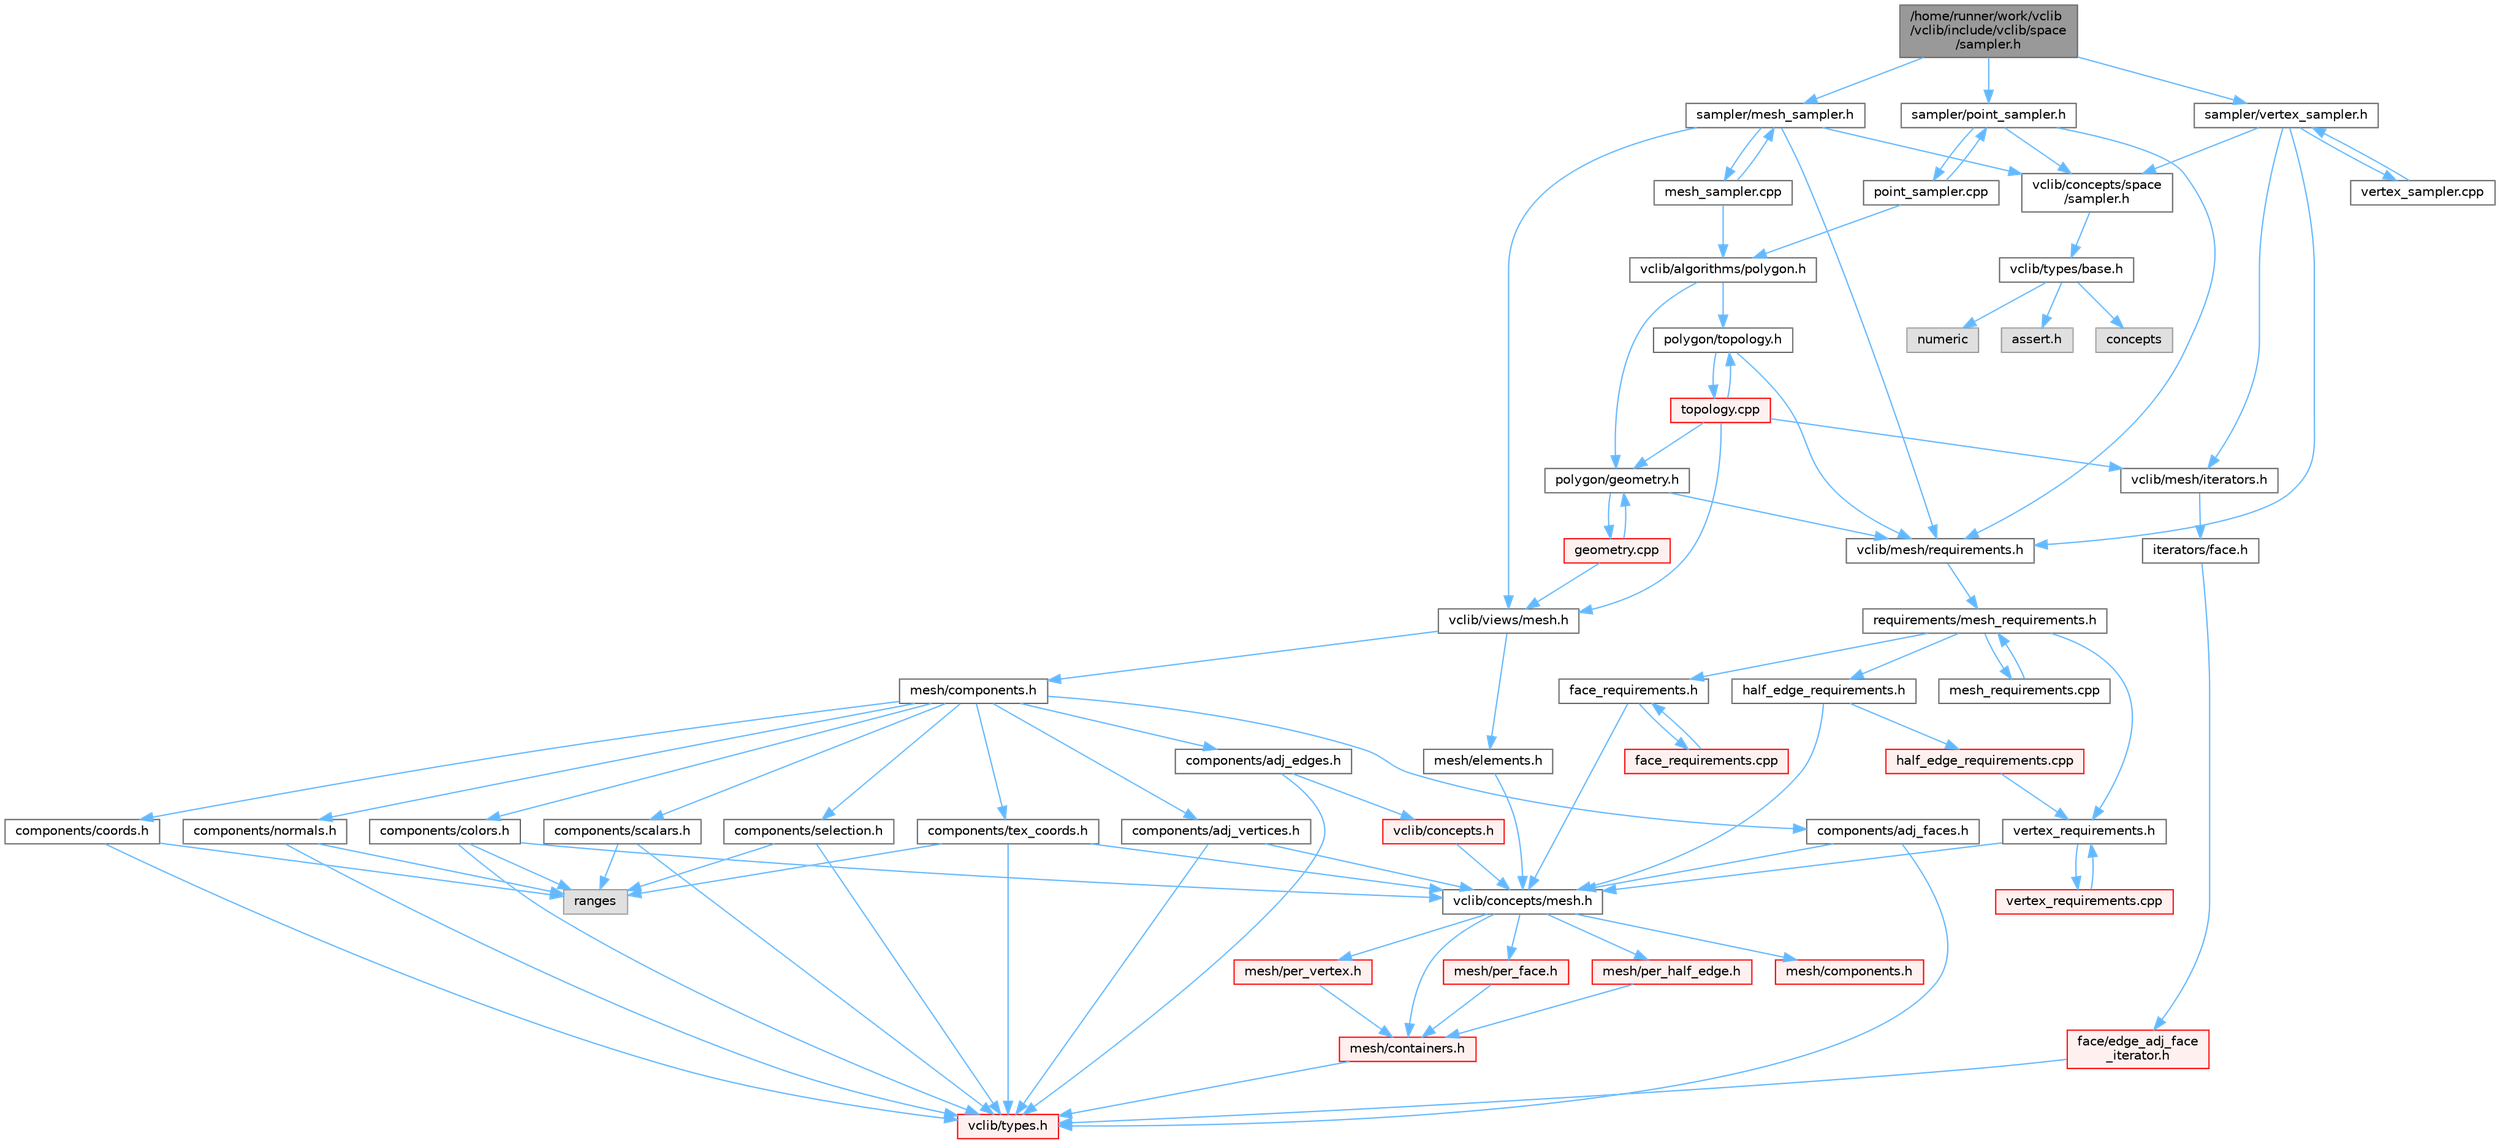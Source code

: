 digraph "/home/runner/work/vclib/vclib/include/vclib/space/sampler.h"
{
 // LATEX_PDF_SIZE
  bgcolor="transparent";
  edge [fontname=Helvetica,fontsize=10,labelfontname=Helvetica,labelfontsize=10];
  node [fontname=Helvetica,fontsize=10,shape=box,height=0.2,width=0.4];
  Node1 [label="/home/runner/work/vclib\l/vclib/include/vclib/space\l/sampler.h",height=0.2,width=0.4,color="gray40", fillcolor="grey60", style="filled", fontcolor="black",tooltip=" "];
  Node1 -> Node2 [color="steelblue1",style="solid"];
  Node2 [label="sampler/mesh_sampler.h",height=0.2,width=0.4,color="grey40", fillcolor="white", style="filled",URL="$mesh__sampler_8h.html",tooltip=" "];
  Node2 -> Node3 [color="steelblue1",style="solid"];
  Node3 [label="vclib/concepts/space\l/sampler.h",height=0.2,width=0.4,color="grey40", fillcolor="white", style="filled",URL="$concepts_2space_2sampler_8h.html",tooltip=" "];
  Node3 -> Node4 [color="steelblue1",style="solid"];
  Node4 [label="vclib/types/base.h",height=0.2,width=0.4,color="grey40", fillcolor="white", style="filled",URL="$types_2base_8h.html",tooltip=" "];
  Node4 -> Node5 [color="steelblue1",style="solid"];
  Node5 [label="assert.h",height=0.2,width=0.4,color="grey60", fillcolor="#E0E0E0", style="filled",tooltip=" "];
  Node4 -> Node6 [color="steelblue1",style="solid"];
  Node6 [label="concepts",height=0.2,width=0.4,color="grey60", fillcolor="#E0E0E0", style="filled",tooltip=" "];
  Node4 -> Node7 [color="steelblue1",style="solid"];
  Node7 [label="numeric",height=0.2,width=0.4,color="grey60", fillcolor="#E0E0E0", style="filled",tooltip=" "];
  Node2 -> Node8 [color="steelblue1",style="solid"];
  Node8 [label="vclib/mesh/requirements.h",height=0.2,width=0.4,color="grey40", fillcolor="white", style="filled",URL="$requirements_8h.html",tooltip=" "];
  Node8 -> Node9 [color="steelblue1",style="solid"];
  Node9 [label="requirements/mesh_requirements.h",height=0.2,width=0.4,color="grey40", fillcolor="white", style="filled",URL="$mesh__requirements_8h.html",tooltip=" "];
  Node9 -> Node10 [color="steelblue1",style="solid"];
  Node10 [label="half_edge_requirements.h",height=0.2,width=0.4,color="grey40", fillcolor="white", style="filled",URL="$half__edge__requirements_8h.html",tooltip=" "];
  Node10 -> Node11 [color="steelblue1",style="solid"];
  Node11 [label="vclib/concepts/mesh.h",height=0.2,width=0.4,color="grey40", fillcolor="white", style="filled",URL="$concepts_2mesh_8h.html",tooltip=" "];
  Node11 -> Node12 [color="steelblue1",style="solid"];
  Node12 [label="mesh/components.h",height=0.2,width=0.4,color="red", fillcolor="#FFF0F0", style="filled",URL="$concepts_2mesh_2components_8h.html",tooltip=" "];
  Node11 -> Node65 [color="steelblue1",style="solid"];
  Node65 [label="mesh/containers.h",height=0.2,width=0.4,color="red", fillcolor="#FFF0F0", style="filled",URL="$concepts_2mesh_2containers_8h.html",tooltip=" "];
  Node65 -> Node16 [color="steelblue1",style="solid"];
  Node16 [label="vclib/types.h",height=0.2,width=0.4,color="red", fillcolor="#FFF0F0", style="filled",URL="$types_8h.html",tooltip=" "];
  Node11 -> Node66 [color="steelblue1",style="solid"];
  Node66 [label="mesh/per_face.h",height=0.2,width=0.4,color="red", fillcolor="#FFF0F0", style="filled",URL="$per__face_8h.html",tooltip=" "];
  Node66 -> Node65 [color="steelblue1",style="solid"];
  Node11 -> Node69 [color="steelblue1",style="solid"];
  Node69 [label="mesh/per_half_edge.h",height=0.2,width=0.4,color="red", fillcolor="#FFF0F0", style="filled",URL="$per__half__edge_8h.html",tooltip=" "];
  Node69 -> Node65 [color="steelblue1",style="solid"];
  Node11 -> Node71 [color="steelblue1",style="solid"];
  Node71 [label="mesh/per_vertex.h",height=0.2,width=0.4,color="red", fillcolor="#FFF0F0", style="filled",URL="$per__vertex_8h.html",tooltip=" "];
  Node71 -> Node65 [color="steelblue1",style="solid"];
  Node10 -> Node73 [color="steelblue1",style="solid"];
  Node73 [label="half_edge_requirements.cpp",height=0.2,width=0.4,color="red", fillcolor="#FFF0F0", style="filled",URL="$half__edge__requirements_8cpp.html",tooltip=" "];
  Node73 -> Node74 [color="steelblue1",style="solid"];
  Node74 [label="vertex_requirements.h",height=0.2,width=0.4,color="grey40", fillcolor="white", style="filled",URL="$vertex__requirements_8h.html",tooltip=" "];
  Node74 -> Node11 [color="steelblue1",style="solid"];
  Node74 -> Node75 [color="steelblue1",style="solid"];
  Node75 [label="vertex_requirements.cpp",height=0.2,width=0.4,color="red", fillcolor="#FFF0F0", style="filled",URL="$vertex__requirements_8cpp.html",tooltip=" "];
  Node75 -> Node74 [color="steelblue1",style="solid"];
  Node9 -> Node155 [color="steelblue1",style="solid"];
  Node155 [label="face_requirements.h",height=0.2,width=0.4,color="grey40", fillcolor="white", style="filled",URL="$face__requirements_8h.html",tooltip=" "];
  Node155 -> Node11 [color="steelblue1",style="solid"];
  Node155 -> Node156 [color="steelblue1",style="solid"];
  Node156 [label="face_requirements.cpp",height=0.2,width=0.4,color="red", fillcolor="#FFF0F0", style="filled",URL="$face__requirements_8cpp.html",tooltip=" "];
  Node156 -> Node155 [color="steelblue1",style="solid"];
  Node9 -> Node74 [color="steelblue1",style="solid"];
  Node9 -> Node180 [color="steelblue1",style="solid"];
  Node180 [label="mesh_requirements.cpp",height=0.2,width=0.4,color="grey40", fillcolor="white", style="filled",URL="$mesh__requirements_8cpp.html",tooltip=" "];
  Node180 -> Node9 [color="steelblue1",style="solid"];
  Node2 -> Node181 [color="steelblue1",style="solid"];
  Node181 [label="vclib/views/mesh.h",height=0.2,width=0.4,color="grey40", fillcolor="white", style="filled",URL="$views_2mesh_8h.html",tooltip=" "];
  Node181 -> Node182 [color="steelblue1",style="solid"];
  Node182 [label="mesh/components.h",height=0.2,width=0.4,color="grey40", fillcolor="white", style="filled",URL="$views_2mesh_2components_8h.html",tooltip=" "];
  Node182 -> Node183 [color="steelblue1",style="solid"];
  Node183 [label="components/adj_edges.h",height=0.2,width=0.4,color="grey40", fillcolor="white", style="filled",URL="$adj__edges_8h.html",tooltip=" "];
  Node183 -> Node184 [color="steelblue1",style="solid"];
  Node184 [label="vclib/concepts.h",height=0.2,width=0.4,color="red", fillcolor="#FFF0F0", style="filled",URL="$concepts_8h.html",tooltip=" "];
  Node184 -> Node11 [color="steelblue1",style="solid"];
  Node183 -> Node16 [color="steelblue1",style="solid"];
  Node182 -> Node200 [color="steelblue1",style="solid"];
  Node200 [label="components/adj_faces.h",height=0.2,width=0.4,color="grey40", fillcolor="white", style="filled",URL="$adj__faces_8h.html",tooltip=" "];
  Node200 -> Node11 [color="steelblue1",style="solid"];
  Node200 -> Node16 [color="steelblue1",style="solid"];
  Node182 -> Node201 [color="steelblue1",style="solid"];
  Node201 [label="components/adj_vertices.h",height=0.2,width=0.4,color="grey40", fillcolor="white", style="filled",URL="$adj__vertices_8h.html",tooltip=" "];
  Node201 -> Node11 [color="steelblue1",style="solid"];
  Node201 -> Node16 [color="steelblue1",style="solid"];
  Node182 -> Node202 [color="steelblue1",style="solid"];
  Node202 [label="components/colors.h",height=0.2,width=0.4,color="grey40", fillcolor="white", style="filled",URL="$colors_8h.html",tooltip=" "];
  Node202 -> Node11 [color="steelblue1",style="solid"];
  Node202 -> Node16 [color="steelblue1",style="solid"];
  Node202 -> Node91 [color="steelblue1",style="solid"];
  Node91 [label="ranges",height=0.2,width=0.4,color="grey60", fillcolor="#E0E0E0", style="filled",tooltip=" "];
  Node182 -> Node203 [color="steelblue1",style="solid"];
  Node203 [label="components/coords.h",height=0.2,width=0.4,color="grey40", fillcolor="white", style="filled",URL="$coords_8h.html",tooltip=" "];
  Node203 -> Node16 [color="steelblue1",style="solid"];
  Node203 -> Node91 [color="steelblue1",style="solid"];
  Node182 -> Node204 [color="steelblue1",style="solid"];
  Node204 [label="components/normals.h",height=0.2,width=0.4,color="grey40", fillcolor="white", style="filled",URL="$normals_8h.html",tooltip=" "];
  Node204 -> Node16 [color="steelblue1",style="solid"];
  Node204 -> Node91 [color="steelblue1",style="solid"];
  Node182 -> Node205 [color="steelblue1",style="solid"];
  Node205 [label="components/scalars.h",height=0.2,width=0.4,color="grey40", fillcolor="white", style="filled",URL="$scalars_8h.html",tooltip=" "];
  Node205 -> Node16 [color="steelblue1",style="solid"];
  Node205 -> Node91 [color="steelblue1",style="solid"];
  Node182 -> Node206 [color="steelblue1",style="solid"];
  Node206 [label="components/selection.h",height=0.2,width=0.4,color="grey40", fillcolor="white", style="filled",URL="$views_2mesh_2components_2selection_8h.html",tooltip=" "];
  Node206 -> Node16 [color="steelblue1",style="solid"];
  Node206 -> Node91 [color="steelblue1",style="solid"];
  Node182 -> Node207 [color="steelblue1",style="solid"];
  Node207 [label="components/tex_coords.h",height=0.2,width=0.4,color="grey40", fillcolor="white", style="filled",URL="$tex__coords_8h.html",tooltip=" "];
  Node207 -> Node11 [color="steelblue1",style="solid"];
  Node207 -> Node16 [color="steelblue1",style="solid"];
  Node207 -> Node91 [color="steelblue1",style="solid"];
  Node181 -> Node208 [color="steelblue1",style="solid"];
  Node208 [label="mesh/elements.h",height=0.2,width=0.4,color="grey40", fillcolor="white", style="filled",URL="$elements_8h.html",tooltip=" "];
  Node208 -> Node11 [color="steelblue1",style="solid"];
  Node2 -> Node209 [color="steelblue1",style="solid"];
  Node209 [label="mesh_sampler.cpp",height=0.2,width=0.4,color="grey40", fillcolor="white", style="filled",URL="$mesh__sampler_8cpp.html",tooltip=" "];
  Node209 -> Node2 [color="steelblue1",style="solid"];
  Node209 -> Node210 [color="steelblue1",style="solid"];
  Node210 [label="vclib/algorithms/polygon.h",height=0.2,width=0.4,color="grey40", fillcolor="white", style="filled",URL="$algorithms_2polygon_8h.html",tooltip=" "];
  Node210 -> Node211 [color="steelblue1",style="solid"];
  Node211 [label="polygon/geometry.h",height=0.2,width=0.4,color="grey40", fillcolor="white", style="filled",URL="$geometry_8h.html",tooltip=" "];
  Node211 -> Node8 [color="steelblue1",style="solid"];
  Node211 -> Node212 [color="steelblue1",style="solid"];
  Node212 [label="geometry.cpp",height=0.2,width=0.4,color="red", fillcolor="#FFF0F0", style="filled",URL="$geometry_8cpp.html",tooltip=" "];
  Node212 -> Node211 [color="steelblue1",style="solid"];
  Node212 -> Node181 [color="steelblue1",style="solid"];
  Node210 -> Node218 [color="steelblue1",style="solid"];
  Node218 [label="polygon/topology.h",height=0.2,width=0.4,color="grey40", fillcolor="white", style="filled",URL="$polygon_2topology_8h.html",tooltip=" "];
  Node218 -> Node8 [color="steelblue1",style="solid"];
  Node218 -> Node219 [color="steelblue1",style="solid"];
  Node219 [label="topology.cpp",height=0.2,width=0.4,color="red", fillcolor="#FFF0F0", style="filled",URL="$polygon_2topology_8cpp.html",tooltip=" "];
  Node219 -> Node218 [color="steelblue1",style="solid"];
  Node219 -> Node221 [color="steelblue1",style="solid"];
  Node221 [label="vclib/mesh/iterators.h",height=0.2,width=0.4,color="grey40", fillcolor="white", style="filled",URL="$mesh_2iterators_8h.html",tooltip=" "];
  Node221 -> Node222 [color="steelblue1",style="solid"];
  Node222 [label="iterators/face.h",height=0.2,width=0.4,color="grey40", fillcolor="white", style="filled",URL="$mesh_2iterators_2face_8h.html",tooltip=" "];
  Node222 -> Node223 [color="steelblue1",style="solid"];
  Node223 [label="face/edge_adj_face\l_iterator.h",height=0.2,width=0.4,color="red", fillcolor="#FFF0F0", style="filled",URL="$edge__adj__face__iterator_8h.html",tooltip=" "];
  Node223 -> Node16 [color="steelblue1",style="solid"];
  Node219 -> Node181 [color="steelblue1",style="solid"];
  Node219 -> Node211 [color="steelblue1",style="solid"];
  Node1 -> Node229 [color="steelblue1",style="solid"];
  Node229 [label="sampler/point_sampler.h",height=0.2,width=0.4,color="grey40", fillcolor="white", style="filled",URL="$point__sampler_8h.html",tooltip=" "];
  Node229 -> Node3 [color="steelblue1",style="solid"];
  Node229 -> Node8 [color="steelblue1",style="solid"];
  Node229 -> Node230 [color="steelblue1",style="solid"];
  Node230 [label="point_sampler.cpp",height=0.2,width=0.4,color="grey40", fillcolor="white", style="filled",URL="$point__sampler_8cpp.html",tooltip=" "];
  Node230 -> Node229 [color="steelblue1",style="solid"];
  Node230 -> Node210 [color="steelblue1",style="solid"];
  Node1 -> Node231 [color="steelblue1",style="solid"];
  Node231 [label="sampler/vertex_sampler.h",height=0.2,width=0.4,color="grey40", fillcolor="white", style="filled",URL="$vertex__sampler_8h.html",tooltip=" "];
  Node231 -> Node3 [color="steelblue1",style="solid"];
  Node231 -> Node221 [color="steelblue1",style="solid"];
  Node231 -> Node8 [color="steelblue1",style="solid"];
  Node231 -> Node232 [color="steelblue1",style="solid"];
  Node232 [label="vertex_sampler.cpp",height=0.2,width=0.4,color="grey40", fillcolor="white", style="filled",URL="$vertex__sampler_8cpp.html",tooltip=" "];
  Node232 -> Node231 [color="steelblue1",style="solid"];
}
